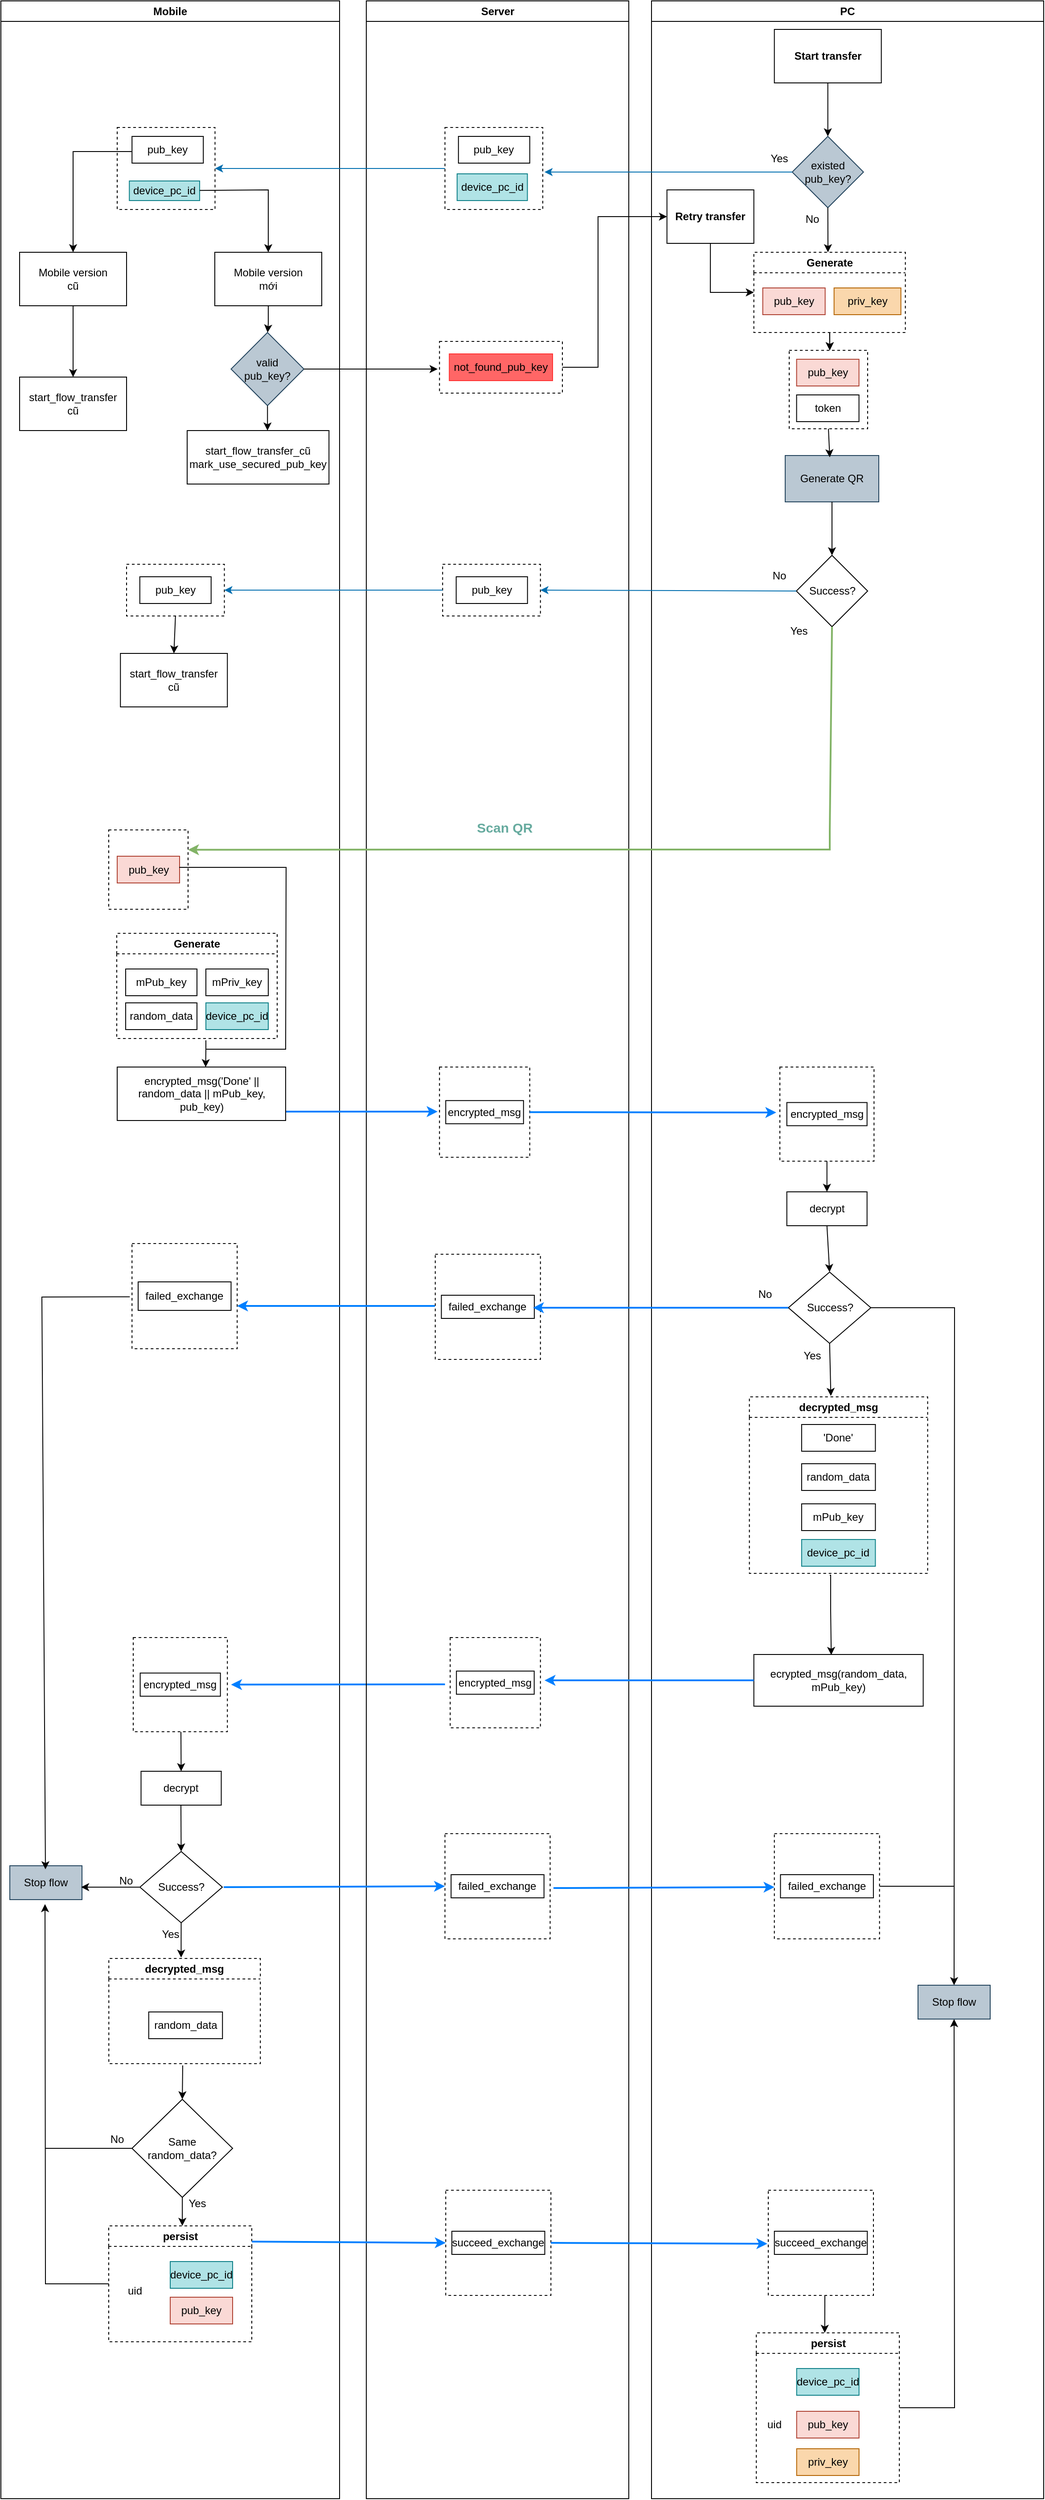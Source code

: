 <mxfile version="21.3.8" type="github">
  <diagram name="Page-1" id="N9Y60iSxj3GCSwu--n6d">
    <mxGraphModel dx="1247" dy="664" grid="1" gridSize="10" guides="1" tooltips="1" connect="1" arrows="1" fold="1" page="1" pageScale="1" pageWidth="850" pageHeight="1100" math="0" shadow="0">
      <root>
        <mxCell id="0" />
        <mxCell id="1" parent="0" />
        <mxCell id="kyeIvbU6v8zzzXoFyVYG-1" value="Mobile" style="swimlane;whiteSpace=wrap" vertex="1" parent="1">
          <mxGeometry x="30" y="128" width="380" height="2802" as="geometry" />
        </mxCell>
        <mxCell id="kyeIvbU6v8zzzXoFyVYG-2" value="" style="whiteSpace=wrap;html=1;aspect=fixed;dashed=1;" vertex="1" parent="kyeIvbU6v8zzzXoFyVYG-1">
          <mxGeometry x="121" y="930" width="89" height="89" as="geometry" />
        </mxCell>
        <mxCell id="kyeIvbU6v8zzzXoFyVYG-4" value="pub_key" style="rounded=0;whiteSpace=wrap;html=1;fillColor=#fad9d5;strokeColor=#ae4132;" vertex="1" parent="kyeIvbU6v8zzzXoFyVYG-1">
          <mxGeometry x="130.5" y="959.5" width="70" height="30" as="geometry" />
        </mxCell>
        <mxCell id="kyeIvbU6v8zzzXoFyVYG-5" value="Generate" style="swimlane;whiteSpace=wrap;html=1;dashed=1;" vertex="1" parent="kyeIvbU6v8zzzXoFyVYG-1">
          <mxGeometry x="130" y="1046" width="180" height="118" as="geometry">
            <mxRectangle x="50" y="112" width="90" height="30" as="alternateBounds" />
          </mxGeometry>
        </mxCell>
        <mxCell id="kyeIvbU6v8zzzXoFyVYG-6" value="mPub_key" style="rounded=0;whiteSpace=wrap;html=1;" vertex="1" parent="kyeIvbU6v8zzzXoFyVYG-5">
          <mxGeometry x="10" y="40" width="80" height="30" as="geometry" />
        </mxCell>
        <mxCell id="kyeIvbU6v8zzzXoFyVYG-7" value="mPriv_key" style="rounded=0;whiteSpace=wrap;html=1;" vertex="1" parent="kyeIvbU6v8zzzXoFyVYG-5">
          <mxGeometry x="100" y="40" width="70" height="30" as="geometry" />
        </mxCell>
        <mxCell id="kyeIvbU6v8zzzXoFyVYG-8" value="random_data" style="rounded=0;whiteSpace=wrap;html=1;" vertex="1" parent="kyeIvbU6v8zzzXoFyVYG-5">
          <mxGeometry x="10" y="78" width="80" height="30" as="geometry" />
        </mxCell>
        <mxCell id="kyeIvbU6v8zzzXoFyVYG-9" value="device_pc_id" style="rounded=0;whiteSpace=wrap;html=1;fillColor=#b0e3e6;strokeColor=#0e8088;" vertex="1" parent="kyeIvbU6v8zzzXoFyVYG-5">
          <mxGeometry x="100" y="78" width="70" height="30" as="geometry" />
        </mxCell>
        <mxCell id="kyeIvbU6v8zzzXoFyVYG-12" value="encrypted_msg(&#39;Done&#39; || random_data || mPub_key, pub_key)" style="rounded=0;whiteSpace=wrap;html=1;" vertex="1" parent="kyeIvbU6v8zzzXoFyVYG-1">
          <mxGeometry x="130.5" y="1196" width="189" height="60" as="geometry" />
        </mxCell>
        <mxCell id="kyeIvbU6v8zzzXoFyVYG-13" value="" style="endArrow=classic;html=1;rounded=0;entryX=0.525;entryY=0.003;entryDx=0;entryDy=0;entryPerimeter=0;" edge="1" parent="kyeIvbU6v8zzzXoFyVYG-1" target="kyeIvbU6v8zzzXoFyVYG-12">
          <mxGeometry width="50" height="50" relative="1" as="geometry">
            <mxPoint x="230" y="1166" as="sourcePoint" />
            <mxPoint x="380" y="1126" as="targetPoint" />
            <Array as="points">
              <mxPoint x="230" y="1176" />
            </Array>
          </mxGeometry>
        </mxCell>
        <mxCell id="kyeIvbU6v8zzzXoFyVYG-14" value="" style="endArrow=none;html=1;rounded=0;" edge="1" parent="kyeIvbU6v8zzzXoFyVYG-1">
          <mxGeometry width="50" height="50" relative="1" as="geometry">
            <mxPoint x="200" y="972" as="sourcePoint" />
            <mxPoint x="230" y="1176" as="targetPoint" />
            <Array as="points">
              <mxPoint x="320" y="972" />
              <mxPoint x="319.5" y="1176" />
            </Array>
          </mxGeometry>
        </mxCell>
        <mxCell id="kyeIvbU6v8zzzXoFyVYG-15" value="" style="whiteSpace=wrap;html=1;aspect=fixed;dashed=1;" vertex="1" parent="kyeIvbU6v8zzzXoFyVYG-1">
          <mxGeometry x="147.12" y="1394" width="118" height="118" as="geometry" />
        </mxCell>
        <mxCell id="kyeIvbU6v8zzzXoFyVYG-16" value="failed_exchange" style="rounded=0;whiteSpace=wrap;html=1;" vertex="1" parent="kyeIvbU6v8zzzXoFyVYG-1">
          <mxGeometry x="154" y="1437" width="104.25" height="32" as="geometry" />
        </mxCell>
        <mxCell id="kyeIvbU6v8zzzXoFyVYG-17" value="Stop flow" style="rounded=0;whiteSpace=wrap;html=1;fillColor=#bac8d3;strokeColor=#23445d;" vertex="1" parent="kyeIvbU6v8zzzXoFyVYG-1">
          <mxGeometry x="10" y="2092" width="81" height="38" as="geometry" />
        </mxCell>
        <mxCell id="kyeIvbU6v8zzzXoFyVYG-18" value="" style="endArrow=classic;html=1;rounded=0;exitX=-0.021;exitY=0.506;exitDx=0;exitDy=0;exitPerimeter=0;" edge="1" parent="kyeIvbU6v8zzzXoFyVYG-1" source="kyeIvbU6v8zzzXoFyVYG-15">
          <mxGeometry width="50" height="50" relative="1" as="geometry">
            <mxPoint x="141.99" y="1466" as="sourcePoint" />
            <mxPoint x="50" y="2096" as="targetPoint" />
            <Array as="points">
              <mxPoint x="45.99" y="1454" />
            </Array>
          </mxGeometry>
        </mxCell>
        <mxCell id="kyeIvbU6v8zzzXoFyVYG-19" value="" style="whiteSpace=wrap;html=1;aspect=fixed;dashed=1;" vertex="1" parent="kyeIvbU6v8zzzXoFyVYG-1">
          <mxGeometry x="148.49" y="1836" width="105.63" height="105.63" as="geometry" />
        </mxCell>
        <mxCell id="kyeIvbU6v8zzzXoFyVYG-20" value="encrypted_msg" style="rounded=0;whiteSpace=wrap;html=1;" vertex="1" parent="kyeIvbU6v8zzzXoFyVYG-1">
          <mxGeometry x="156.3" y="1875.82" width="90" height="26" as="geometry" />
        </mxCell>
        <mxCell id="kyeIvbU6v8zzzXoFyVYG-21" value="decrypt" style="rounded=0;whiteSpace=wrap;html=1;" vertex="1" parent="kyeIvbU6v8zzzXoFyVYG-1">
          <mxGeometry x="157.25" y="1986" width="90" height="38" as="geometry" />
        </mxCell>
        <mxCell id="kyeIvbU6v8zzzXoFyVYG-22" value="decrypted_msg" style="swimlane;whiteSpace=wrap;html=1;dashed=1;" vertex="1" parent="kyeIvbU6v8zzzXoFyVYG-1">
          <mxGeometry x="121.12" y="2196" width="170" height="118" as="geometry" />
        </mxCell>
        <mxCell id="kyeIvbU6v8zzzXoFyVYG-23" value="random_data" style="rounded=0;whiteSpace=wrap;html=1;" vertex="1" parent="kyeIvbU6v8zzzXoFyVYG-22">
          <mxGeometry x="44.75" y="60" width="82.75" height="30" as="geometry" />
        </mxCell>
        <mxCell id="kyeIvbU6v8zzzXoFyVYG-24" value="" style="endArrow=classic;html=1;rounded=0;entryX=0.5;entryY=0;entryDx=0;entryDy=0;" edge="1" parent="kyeIvbU6v8zzzXoFyVYG-22" target="kyeIvbU6v8zzzXoFyVYG-26">
          <mxGeometry width="50" height="50" relative="1" as="geometry">
            <mxPoint x="82.88" y="120" as="sourcePoint" />
            <mxPoint x="137.13" y="70" as="targetPoint" />
          </mxGeometry>
        </mxCell>
        <mxCell id="kyeIvbU6v8zzzXoFyVYG-25" value="Success?" style="rhombus;whiteSpace=wrap;html=1;" vertex="1" parent="kyeIvbU6v8zzzXoFyVYG-1">
          <mxGeometry x="156" y="2076" width="92.5" height="80" as="geometry" />
        </mxCell>
        <mxCell id="kyeIvbU6v8zzzXoFyVYG-26" value="Same random_data?" style="rhombus;whiteSpace=wrap;html=1;" vertex="1" parent="kyeIvbU6v8zzzXoFyVYG-1">
          <mxGeometry x="147.12" y="2354" width="112.88" height="110" as="geometry" />
        </mxCell>
        <mxCell id="kyeIvbU6v8zzzXoFyVYG-27" value="" style="endArrow=classic;html=1;rounded=0;entryX=0.5;entryY=0;entryDx=0;entryDy=0;" edge="1" parent="kyeIvbU6v8zzzXoFyVYG-1" target="kyeIvbU6v8zzzXoFyVYG-21">
          <mxGeometry width="50" height="50" relative="1" as="geometry">
            <mxPoint x="202" y="1942" as="sourcePoint" />
            <mxPoint x="254.12" y="1891.63" as="targetPoint" />
          </mxGeometry>
        </mxCell>
        <mxCell id="kyeIvbU6v8zzzXoFyVYG-28" value="" style="endArrow=classic;html=1;rounded=0;entryX=0.5;entryY=0;entryDx=0;entryDy=0;" edge="1" parent="kyeIvbU6v8zzzXoFyVYG-1" target="kyeIvbU6v8zzzXoFyVYG-25">
          <mxGeometry width="50" height="50" relative="1" as="geometry">
            <mxPoint x="201.99" y="2024" as="sourcePoint" />
            <mxPoint x="201.99" y="2068" as="targetPoint" />
          </mxGeometry>
        </mxCell>
        <mxCell id="kyeIvbU6v8zzzXoFyVYG-29" value="" style="endArrow=classic;html=1;rounded=0;exitX=0.5;exitY=1;exitDx=0;exitDy=0;entryX=0.477;entryY=-0.008;entryDx=0;entryDy=0;entryPerimeter=0;" edge="1" parent="kyeIvbU6v8zzzXoFyVYG-1" source="kyeIvbU6v8zzzXoFyVYG-25" target="kyeIvbU6v8zzzXoFyVYG-22">
          <mxGeometry width="50" height="50" relative="1" as="geometry">
            <mxPoint x="350" y="2236" as="sourcePoint" />
            <mxPoint x="400" y="2186" as="targetPoint" />
          </mxGeometry>
        </mxCell>
        <mxCell id="kyeIvbU6v8zzzXoFyVYG-30" value="" style="endArrow=classic;html=1;rounded=0;exitX=0;exitY=0.5;exitDx=0;exitDy=0;entryX=1;entryY=0.5;entryDx=0;entryDy=0;" edge="1" parent="kyeIvbU6v8zzzXoFyVYG-1" source="kyeIvbU6v8zzzXoFyVYG-25">
          <mxGeometry width="50" height="50" relative="1" as="geometry">
            <mxPoint x="260" y="2106" as="sourcePoint" />
            <mxPoint x="90" y="2116" as="targetPoint" />
          </mxGeometry>
        </mxCell>
        <mxCell id="kyeIvbU6v8zzzXoFyVYG-31" value="" style="endArrow=classic;html=1;rounded=0;strokeWidth=2;fillColor=#b1ddf0;strokeColor=#007FFF;" edge="1" parent="kyeIvbU6v8zzzXoFyVYG-1">
          <mxGeometry width="50" height="50" relative="1" as="geometry">
            <mxPoint x="498.25" y="1888.48" as="sourcePoint" />
            <mxPoint x="258.25" y="1888.82" as="targetPoint" />
          </mxGeometry>
        </mxCell>
        <mxCell id="kyeIvbU6v8zzzXoFyVYG-32" value="" style="endArrow=classic;html=1;rounded=0;entryX=0.5;entryY=0;entryDx=0;entryDy=0;exitX=0.5;exitY=1;exitDx=0;exitDy=0;" edge="1" parent="kyeIvbU6v8zzzXoFyVYG-1" source="kyeIvbU6v8zzzXoFyVYG-26">
          <mxGeometry width="50" height="50" relative="1" as="geometry">
            <mxPoint x="200" y="2466" as="sourcePoint" />
            <mxPoint x="203.56" y="2496" as="targetPoint" />
          </mxGeometry>
        </mxCell>
        <mxCell id="kyeIvbU6v8zzzXoFyVYG-33" value="Yes" style="text;html=1;align=center;verticalAlign=middle;resizable=0;points=[];autosize=1;strokeColor=none;fillColor=none;" vertex="1" parent="kyeIvbU6v8zzzXoFyVYG-1">
          <mxGeometry x="200" y="2456" width="40" height="30" as="geometry" />
        </mxCell>
        <mxCell id="kyeIvbU6v8zzzXoFyVYG-34" value="persist" style="swimlane;whiteSpace=wrap;html=1;dashed=1;" vertex="1" parent="kyeIvbU6v8zzzXoFyVYG-1">
          <mxGeometry x="121" y="2496" width="160.5" height="130" as="geometry" />
        </mxCell>
        <mxCell id="kyeIvbU6v8zzzXoFyVYG-35" value="device_pc_id" style="rounded=0;whiteSpace=wrap;html=1;fillColor=#b0e3e6;strokeColor=#0e8088;" vertex="1" parent="kyeIvbU6v8zzzXoFyVYG-34">
          <mxGeometry x="69" y="40" width="70" height="30" as="geometry" />
        </mxCell>
        <mxCell id="kyeIvbU6v8zzzXoFyVYG-36" value="pub_key" style="rounded=0;whiteSpace=wrap;html=1;fillColor=#fad9d5;strokeColor=#ae4132;" vertex="1" parent="kyeIvbU6v8zzzXoFyVYG-34">
          <mxGeometry x="69" y="80" width="70" height="30" as="geometry" />
        </mxCell>
        <mxCell id="kyeIvbU6v8zzzXoFyVYG-37" value="uid" style="text;html=1;align=center;verticalAlign=middle;resizable=0;points=[];autosize=1;strokeColor=none;fillColor=none;" vertex="1" parent="kyeIvbU6v8zzzXoFyVYG-34">
          <mxGeometry x="9" y="58" width="40" height="30" as="geometry" />
        </mxCell>
        <mxCell id="kyeIvbU6v8zzzXoFyVYG-38" value="" style="endArrow=classic;html=1;rounded=0;exitX=0;exitY=0.5;exitDx=0;exitDy=0;entryX=0.5;entryY=1;entryDx=0;entryDy=0;" edge="1" parent="kyeIvbU6v8zzzXoFyVYG-1" source="kyeIvbU6v8zzzXoFyVYG-34">
          <mxGeometry width="50" height="50" relative="1" as="geometry">
            <mxPoint x="360" y="2286" as="sourcePoint" />
            <mxPoint x="49.5" y="2135" as="targetPoint" />
            <Array as="points">
              <mxPoint x="50" y="2561" />
            </Array>
          </mxGeometry>
        </mxCell>
        <mxCell id="kyeIvbU6v8zzzXoFyVYG-141" value="" style="rounded=0;whiteSpace=wrap;html=1;dashed=1;" vertex="1" parent="kyeIvbU6v8zzzXoFyVYG-1">
          <mxGeometry x="130.5" y="142" width="109.75" height="92" as="geometry" />
        </mxCell>
        <mxCell id="kyeIvbU6v8zzzXoFyVYG-142" value="device_pc_id" style="rounded=0;whiteSpace=wrap;html=1;fillColor=#b0e3e6;strokeColor=#0e8088;" vertex="1" parent="kyeIvbU6v8zzzXoFyVYG-1">
          <mxGeometry x="144.13" y="202" width="78.88" height="22" as="geometry" />
        </mxCell>
        <mxCell id="kyeIvbU6v8zzzXoFyVYG-153" value="" style="edgeStyle=orthogonalEdgeStyle;rounded=0;orthogonalLoop=1;jettySize=auto;html=1;" edge="1" parent="kyeIvbU6v8zzzXoFyVYG-1" source="kyeIvbU6v8zzzXoFyVYG-151" target="kyeIvbU6v8zzzXoFyVYG-152">
          <mxGeometry relative="1" as="geometry" />
        </mxCell>
        <mxCell id="kyeIvbU6v8zzzXoFyVYG-151" value="Mobile version &lt;br&gt;cũ" style="rounded=0;whiteSpace=wrap;html=1;" vertex="1" parent="kyeIvbU6v8zzzXoFyVYG-1">
          <mxGeometry x="21" y="282" width="120" height="60" as="geometry" />
        </mxCell>
        <mxCell id="kyeIvbU6v8zzzXoFyVYG-152" value="start_flow_transfer&lt;br&gt;cũ" style="rounded=0;whiteSpace=wrap;html=1;" vertex="1" parent="kyeIvbU6v8zzzXoFyVYG-1">
          <mxGeometry x="21" y="422" width="120" height="60" as="geometry" />
        </mxCell>
        <mxCell id="kyeIvbU6v8zzzXoFyVYG-163" value="" style="edgeStyle=orthogonalEdgeStyle;rounded=0;orthogonalLoop=1;jettySize=auto;html=1;" edge="1" parent="kyeIvbU6v8zzzXoFyVYG-1" source="kyeIvbU6v8zzzXoFyVYG-154" target="kyeIvbU6v8zzzXoFyVYG-158">
          <mxGeometry relative="1" as="geometry" />
        </mxCell>
        <mxCell id="kyeIvbU6v8zzzXoFyVYG-154" value="Mobile version&lt;br&gt;mới" style="rounded=0;whiteSpace=wrap;html=1;" vertex="1" parent="kyeIvbU6v8zzzXoFyVYG-1">
          <mxGeometry x="240" y="282" width="120" height="60" as="geometry" />
        </mxCell>
        <mxCell id="kyeIvbU6v8zzzXoFyVYG-156" value="" style="endArrow=classic;html=1;rounded=0;entryX=0.5;entryY=0;entryDx=0;entryDy=0;exitX=0;exitY=0.5;exitDx=0;exitDy=0;" edge="1" parent="kyeIvbU6v8zzzXoFyVYG-1" target="kyeIvbU6v8zzzXoFyVYG-151">
          <mxGeometry width="50" height="50" relative="1" as="geometry">
            <mxPoint x="146.76" y="169" as="sourcePoint" />
            <mxPoint x="620" y="272" as="targetPoint" />
            <Array as="points">
              <mxPoint x="81" y="169" />
            </Array>
          </mxGeometry>
        </mxCell>
        <mxCell id="kyeIvbU6v8zzzXoFyVYG-157" value="" style="endArrow=classic;html=1;rounded=0;entryX=0.5;entryY=0;entryDx=0;entryDy=0;" edge="1" parent="kyeIvbU6v8zzzXoFyVYG-1" source="kyeIvbU6v8zzzXoFyVYG-142" target="kyeIvbU6v8zzzXoFyVYG-154">
          <mxGeometry width="50" height="50" relative="1" as="geometry">
            <mxPoint x="230" y="212" as="sourcePoint" />
            <mxPoint x="620" y="272" as="targetPoint" />
            <Array as="points">
              <mxPoint x="300" y="212" />
            </Array>
          </mxGeometry>
        </mxCell>
        <mxCell id="kyeIvbU6v8zzzXoFyVYG-166" value="" style="edgeStyle=orthogonalEdgeStyle;rounded=0;orthogonalLoop=1;jettySize=auto;html=1;" edge="1" parent="kyeIvbU6v8zzzXoFyVYG-1" source="kyeIvbU6v8zzzXoFyVYG-158" target="kyeIvbU6v8zzzXoFyVYG-165">
          <mxGeometry relative="1" as="geometry">
            <Array as="points">
              <mxPoint x="299" y="482" />
              <mxPoint x="299" y="482" />
            </Array>
          </mxGeometry>
        </mxCell>
        <mxCell id="kyeIvbU6v8zzzXoFyVYG-158" value="valid pub_key?" style="rhombus;whiteSpace=wrap;html=1;fillColor=#bac8d3;strokeColor=#23445d;" vertex="1" parent="kyeIvbU6v8zzzXoFyVYG-1">
          <mxGeometry x="258.25" y="372" width="81.75" height="82" as="geometry" />
        </mxCell>
        <mxCell id="kyeIvbU6v8zzzXoFyVYG-165" value="start_flow_transfer_cũ&lt;br&gt;mark_use_secured_pub_key" style="rounded=0;whiteSpace=wrap;html=1;align=center;" vertex="1" parent="kyeIvbU6v8zzzXoFyVYG-1">
          <mxGeometry x="209" y="482" width="159.12" height="60" as="geometry" />
        </mxCell>
        <mxCell id="kyeIvbU6v8zzzXoFyVYG-174" value="" style="rounded=0;whiteSpace=wrap;html=1;dashed=1;" vertex="1" parent="kyeIvbU6v8zzzXoFyVYG-1">
          <mxGeometry x="141" y="632" width="109.75" height="58" as="geometry" />
        </mxCell>
        <mxCell id="kyeIvbU6v8zzzXoFyVYG-177" value="pub_key" style="rounded=0;whiteSpace=wrap;html=1;" vertex="1" parent="kyeIvbU6v8zzzXoFyVYG-1">
          <mxGeometry x="147.12" y="152" width="80" height="30" as="geometry" />
        </mxCell>
        <mxCell id="kyeIvbU6v8zzzXoFyVYG-179" value="pub_key" style="rounded=0;whiteSpace=wrap;html=1;" vertex="1" parent="kyeIvbU6v8zzzXoFyVYG-1">
          <mxGeometry x="155.88" y="646" width="80" height="30" as="geometry" />
        </mxCell>
        <mxCell id="kyeIvbU6v8zzzXoFyVYG-181" value="start_flow_transfer&lt;br&gt;cũ" style="rounded=0;whiteSpace=wrap;html=1;" vertex="1" parent="kyeIvbU6v8zzzXoFyVYG-1">
          <mxGeometry x="134.12" y="732" width="120" height="60" as="geometry" />
        </mxCell>
        <mxCell id="kyeIvbU6v8zzzXoFyVYG-182" value="" style="endArrow=classic;html=1;rounded=0;exitX=0.5;exitY=1;exitDx=0;exitDy=0;entryX=0.5;entryY=0;entryDx=0;entryDy=0;" edge="1" parent="kyeIvbU6v8zzzXoFyVYG-1" source="kyeIvbU6v8zzzXoFyVYG-174" target="kyeIvbU6v8zzzXoFyVYG-181">
          <mxGeometry width="50" height="50" relative="1" as="geometry">
            <mxPoint x="510" y="802" as="sourcePoint" />
            <mxPoint x="560" y="752" as="targetPoint" />
          </mxGeometry>
        </mxCell>
        <mxCell id="kyeIvbU6v8zzzXoFyVYG-39" value="Server" style="swimlane;whiteSpace=wrap" vertex="1" parent="1">
          <mxGeometry x="440" y="128" width="294.5" height="2802" as="geometry">
            <mxRectangle x="444.5" y="128" width="80" height="30" as="alternateBounds" />
          </mxGeometry>
        </mxCell>
        <mxCell id="kyeIvbU6v8zzzXoFyVYG-44" value="Scan QR&amp;nbsp;" style="text;html=1;strokeColor=none;fillColor=none;align=center;verticalAlign=middle;whiteSpace=wrap;rounded=0;fontSize=15;fontStyle=1;fontColor=#67AB9F;" vertex="1" parent="kyeIvbU6v8zzzXoFyVYG-39">
          <mxGeometry x="120.37" y="912" width="75" height="30" as="geometry" />
        </mxCell>
        <mxCell id="kyeIvbU6v8zzzXoFyVYG-45" value="" style="whiteSpace=wrap;html=1;aspect=fixed;dashed=1;" vertex="1" parent="kyeIvbU6v8zzzXoFyVYG-39">
          <mxGeometry x="82.13" y="1196" width="101.25" height="101.25" as="geometry" />
        </mxCell>
        <mxCell id="kyeIvbU6v8zzzXoFyVYG-46" value="encrypted_msg" style="rounded=0;whiteSpace=wrap;html=1;" vertex="1" parent="kyeIvbU6v8zzzXoFyVYG-39">
          <mxGeometry x="89.13" y="1233.63" width="87.25" height="26" as="geometry" />
        </mxCell>
        <mxCell id="kyeIvbU6v8zzzXoFyVYG-47" value="" style="whiteSpace=wrap;html=1;aspect=fixed;dashed=1;" vertex="1" parent="kyeIvbU6v8zzzXoFyVYG-39">
          <mxGeometry x="77.37" y="1406" width="118" height="118" as="geometry" />
        </mxCell>
        <mxCell id="kyeIvbU6v8zzzXoFyVYG-48" value="failed_exchange" style="rounded=0;whiteSpace=wrap;html=1;" vertex="1" parent="kyeIvbU6v8zzzXoFyVYG-39">
          <mxGeometry x="84.24" y="1452" width="104.25" height="26" as="geometry" />
        </mxCell>
        <mxCell id="kyeIvbU6v8zzzXoFyVYG-49" value="" style="whiteSpace=wrap;html=1;aspect=fixed;dashed=1;" vertex="1" parent="kyeIvbU6v8zzzXoFyVYG-39">
          <mxGeometry x="94.12" y="1836" width="101.25" height="101.25" as="geometry" />
        </mxCell>
        <mxCell id="kyeIvbU6v8zzzXoFyVYG-50" value="encrypted_msg" style="rounded=0;whiteSpace=wrap;html=1;" vertex="1" parent="kyeIvbU6v8zzzXoFyVYG-39">
          <mxGeometry x="101.12" y="1873.63" width="87.25" height="26" as="geometry" />
        </mxCell>
        <mxCell id="kyeIvbU6v8zzzXoFyVYG-51" value="" style="whiteSpace=wrap;html=1;aspect=fixed;dashed=1;" vertex="1" parent="kyeIvbU6v8zzzXoFyVYG-39">
          <mxGeometry x="89.13" y="2456" width="118" height="118" as="geometry" />
        </mxCell>
        <mxCell id="kyeIvbU6v8zzzXoFyVYG-52" value="succeed_exchange" style="rounded=0;whiteSpace=wrap;html=1;" vertex="1" parent="kyeIvbU6v8zzzXoFyVYG-39">
          <mxGeometry x="96.0" y="2502" width="104.25" height="26" as="geometry" />
        </mxCell>
        <mxCell id="kyeIvbU6v8zzzXoFyVYG-53" value="" style="whiteSpace=wrap;html=1;aspect=fixed;dashed=1;" vertex="1" parent="kyeIvbU6v8zzzXoFyVYG-39">
          <mxGeometry x="88.25" y="2056" width="118" height="118" as="geometry" />
        </mxCell>
        <mxCell id="kyeIvbU6v8zzzXoFyVYG-54" value="failed_exchange" style="rounded=0;whiteSpace=wrap;html=1;" vertex="1" parent="kyeIvbU6v8zzzXoFyVYG-39">
          <mxGeometry x="95.12" y="2102" width="104.25" height="26" as="geometry" />
        </mxCell>
        <mxCell id="kyeIvbU6v8zzzXoFyVYG-137" value="" style="rounded=0;whiteSpace=wrap;html=1;dashed=1;" vertex="1" parent="kyeIvbU6v8zzzXoFyVYG-39">
          <mxGeometry x="88.25" y="142" width="109.75" height="92" as="geometry" />
        </mxCell>
        <mxCell id="kyeIvbU6v8zzzXoFyVYG-138" value="device_pc_id" style="rounded=0;whiteSpace=wrap;html=1;fillColor=#b0e3e6;strokeColor=#0e8088;" vertex="1" parent="kyeIvbU6v8zzzXoFyVYG-39">
          <mxGeometry x="101.88" y="194" width="78.88" height="30" as="geometry" />
        </mxCell>
        <mxCell id="kyeIvbU6v8zzzXoFyVYG-159" value="" style="rounded=0;whiteSpace=wrap;html=1;dashed=1;" vertex="1" parent="kyeIvbU6v8zzzXoFyVYG-39">
          <mxGeometry x="82.13" y="382" width="137.87" height="58" as="geometry" />
        </mxCell>
        <mxCell id="kyeIvbU6v8zzzXoFyVYG-161" value="not_found_pub_key" style="rounded=0;whiteSpace=wrap;html=1;fillColor=#FF6666;strokeColor=#FF3333;" vertex="1" parent="kyeIvbU6v8zzzXoFyVYG-39">
          <mxGeometry x="93.12" y="396" width="115.88" height="30" as="geometry" />
        </mxCell>
        <mxCell id="kyeIvbU6v8zzzXoFyVYG-171" value="" style="rounded=0;whiteSpace=wrap;html=1;dashed=1;" vertex="1" parent="kyeIvbU6v8zzzXoFyVYG-39">
          <mxGeometry x="85.62" y="632" width="109.75" height="58" as="geometry" />
        </mxCell>
        <mxCell id="kyeIvbU6v8zzzXoFyVYG-176" value="pub_key" style="rounded=0;whiteSpace=wrap;html=1;" vertex="1" parent="kyeIvbU6v8zzzXoFyVYG-39">
          <mxGeometry x="103.38" y="152" width="80" height="30" as="geometry" />
        </mxCell>
        <mxCell id="kyeIvbU6v8zzzXoFyVYG-178" value="pub_key" style="rounded=0;whiteSpace=wrap;html=1;" vertex="1" parent="kyeIvbU6v8zzzXoFyVYG-39">
          <mxGeometry x="100.85" y="646" width="80" height="30" as="geometry" />
        </mxCell>
        <mxCell id="kyeIvbU6v8zzzXoFyVYG-55" value="PC" style="swimlane;whiteSpace=wrap" vertex="1" parent="1">
          <mxGeometry x="760" y="128" width="440" height="2802" as="geometry" />
        </mxCell>
        <mxCell id="kyeIvbU6v8zzzXoFyVYG-57" value="Generate" style="swimlane;whiteSpace=wrap;html=1;dashed=1;" vertex="1" parent="kyeIvbU6v8zzzXoFyVYG-55">
          <mxGeometry x="114.83" y="282" width="170" height="90" as="geometry">
            <mxRectangle x="50" y="112" width="90" height="30" as="alternateBounds" />
          </mxGeometry>
        </mxCell>
        <mxCell id="kyeIvbU6v8zzzXoFyVYG-58" value="pub_key" style="rounded=0;whiteSpace=wrap;html=1;fillColor=#fad9d5;strokeColor=#ae4132;" vertex="1" parent="kyeIvbU6v8zzzXoFyVYG-57">
          <mxGeometry x="10" y="40" width="70" height="30" as="geometry" />
        </mxCell>
        <mxCell id="kyeIvbU6v8zzzXoFyVYG-59" value="priv_key" style="rounded=0;whiteSpace=wrap;html=1;fillColor=#fad7ac;strokeColor=#b46504;" vertex="1" parent="kyeIvbU6v8zzzXoFyVYG-57">
          <mxGeometry x="90" y="40" width="75" height="30" as="geometry" />
        </mxCell>
        <mxCell id="kyeIvbU6v8zzzXoFyVYG-79" value="" style="edgeStyle=orthogonalEdgeStyle;rounded=0;orthogonalLoop=1;jettySize=auto;html=1;entryX=0.457;entryY=0.009;entryDx=0;entryDy=0;entryPerimeter=0;" edge="1" parent="kyeIvbU6v8zzzXoFyVYG-55" target="kyeIvbU6v8zzzXoFyVYG-88">
          <mxGeometry relative="1" as="geometry">
            <mxPoint x="200" y="1766" as="sourcePoint" />
            <Array as="points">
              <mxPoint x="201" y="1766" />
              <mxPoint x="201" y="1806" />
              <mxPoint x="202" y="1806" />
            </Array>
          </mxGeometry>
        </mxCell>
        <mxCell id="kyeIvbU6v8zzzXoFyVYG-80" value="decrypted_msg" style="swimlane;whiteSpace=wrap;html=1;dashed=1;" vertex="1" parent="kyeIvbU6v8zzzXoFyVYG-55">
          <mxGeometry x="109.83" y="1566" width="200" height="198" as="geometry" />
        </mxCell>
        <mxCell id="kyeIvbU6v8zzzXoFyVYG-81" value="&#39;Done&#39;" style="rounded=0;whiteSpace=wrap;html=1;" vertex="1" parent="kyeIvbU6v8zzzXoFyVYG-80">
          <mxGeometry x="58.62" y="31" width="82.75" height="30" as="geometry" />
        </mxCell>
        <mxCell id="kyeIvbU6v8zzzXoFyVYG-82" value="random_data" style="rounded=0;whiteSpace=wrap;html=1;" vertex="1" parent="kyeIvbU6v8zzzXoFyVYG-80">
          <mxGeometry x="58.63" y="75" width="82.75" height="30" as="geometry" />
        </mxCell>
        <mxCell id="kyeIvbU6v8zzzXoFyVYG-83" value="mPub_key" style="rounded=0;whiteSpace=wrap;html=1;" vertex="1" parent="kyeIvbU6v8zzzXoFyVYG-80">
          <mxGeometry x="58.63" y="120" width="82.75" height="30" as="geometry" />
        </mxCell>
        <mxCell id="kyeIvbU6v8zzzXoFyVYG-84" value="device_pc_id" style="rounded=0;whiteSpace=wrap;html=1;fillColor=#b0e3e6;strokeColor=#0e8088;" vertex="1" parent="kyeIvbU6v8zzzXoFyVYG-80">
          <mxGeometry x="58.62" y="160" width="82.75" height="30" as="geometry" />
        </mxCell>
        <mxCell id="kyeIvbU6v8zzzXoFyVYG-85" value="Success?" style="rhombus;whiteSpace=wrap;html=1;" vertex="1" parent="kyeIvbU6v8zzzXoFyVYG-55">
          <mxGeometry x="153.58" y="1426" width="92.5" height="80" as="geometry" />
        </mxCell>
        <mxCell id="kyeIvbU6v8zzzXoFyVYG-86" value="decrypt" style="rounded=0;whiteSpace=wrap;html=1;" vertex="1" parent="kyeIvbU6v8zzzXoFyVYG-55">
          <mxGeometry x="151.84" y="1336" width="90" height="38" as="geometry" />
        </mxCell>
        <mxCell id="kyeIvbU6v8zzzXoFyVYG-87" value="" style="endArrow=classic;html=1;rounded=0;exitX=0;exitY=0.5;exitDx=0;exitDy=0;strokeWidth=2;fillColor=#b1ddf0;strokeColor=#007FFF;" edge="1" parent="kyeIvbU6v8zzzXoFyVYG-55" source="kyeIvbU6v8zzzXoFyVYG-85">
          <mxGeometry width="50" height="50" relative="1" as="geometry">
            <mxPoint x="101.99" y="1466" as="sourcePoint" />
            <mxPoint x="-133.01" y="1466" as="targetPoint" />
          </mxGeometry>
        </mxCell>
        <mxCell id="kyeIvbU6v8zzzXoFyVYG-88" value="ecrypted_msg(random_data, mPub_key)" style="whiteSpace=wrap;html=1;fontStyle=0;startSize=23;" vertex="1" parent="kyeIvbU6v8zzzXoFyVYG-55">
          <mxGeometry x="114.83" y="1855" width="190" height="58" as="geometry" />
        </mxCell>
        <mxCell id="kyeIvbU6v8zzzXoFyVYG-89" value="" style="endArrow=classic;html=1;rounded=0;strokeWidth=2;fillColor=#b1ddf0;strokeColor=#007FFF;exitX=0;exitY=0.5;exitDx=0;exitDy=0;" edge="1" parent="kyeIvbU6v8zzzXoFyVYG-55" source="kyeIvbU6v8zzzXoFyVYG-88">
          <mxGeometry width="50" height="50" relative="1" as="geometry">
            <mxPoint x="96.99" y="1886" as="sourcePoint" />
            <mxPoint x="-120" y="1884" as="targetPoint" />
          </mxGeometry>
        </mxCell>
        <mxCell id="kyeIvbU6v8zzzXoFyVYG-90" value="No" style="text;html=1;align=center;verticalAlign=middle;resizable=0;points=[];autosize=1;strokeColor=none;fillColor=none;" vertex="1" parent="kyeIvbU6v8zzzXoFyVYG-55">
          <mxGeometry x="106.99" y="1436" width="40" height="30" as="geometry" />
        </mxCell>
        <mxCell id="kyeIvbU6v8zzzXoFyVYG-91" value="" style="whiteSpace=wrap;html=1;aspect=fixed;dashed=1;" vertex="1" parent="kyeIvbU6v8zzzXoFyVYG-55">
          <mxGeometry x="144.03" y="1196" width="105.63" height="105.63" as="geometry" />
        </mxCell>
        <mxCell id="kyeIvbU6v8zzzXoFyVYG-92" value="encrypted_msg" style="rounded=0;whiteSpace=wrap;html=1;" vertex="1" parent="kyeIvbU6v8zzzXoFyVYG-55">
          <mxGeometry x="151.84" y="1235.81" width="90" height="26" as="geometry" />
        </mxCell>
        <mxCell id="kyeIvbU6v8zzzXoFyVYG-93" value="" style="whiteSpace=wrap;html=1;aspect=fixed;dashed=1;" vertex="1" parent="kyeIvbU6v8zzzXoFyVYG-55">
          <mxGeometry x="131.0" y="2456" width="118" height="118" as="geometry" />
        </mxCell>
        <mxCell id="kyeIvbU6v8zzzXoFyVYG-94" value="succeed_exchange" style="rounded=0;whiteSpace=wrap;html=1;" vertex="1" parent="kyeIvbU6v8zzzXoFyVYG-55">
          <mxGeometry x="137.87" y="2502" width="104.25" height="26" as="geometry" />
        </mxCell>
        <mxCell id="kyeIvbU6v8zzzXoFyVYG-95" value="" style="endArrow=classic;html=1;rounded=0;entryX=0.54;entryY=0;entryDx=0;entryDy=0;entryPerimeter=0;" edge="1" parent="kyeIvbU6v8zzzXoFyVYG-55">
          <mxGeometry width="50" height="50" relative="1" as="geometry">
            <mxPoint x="194.5" y="2574" as="sourcePoint" />
            <mxPoint x="194.36" y="2616" as="targetPoint" />
          </mxGeometry>
        </mxCell>
        <mxCell id="kyeIvbU6v8zzzXoFyVYG-96" value="" style="endArrow=classic;html=1;rounded=0;exitX=0.5;exitY=1;exitDx=0;exitDy=0;entryX=0.5;entryY=0;entryDx=0;entryDy=0;" edge="1" parent="kyeIvbU6v8zzzXoFyVYG-55" source="kyeIvbU6v8zzzXoFyVYG-91" target="kyeIvbU6v8zzzXoFyVYG-86">
          <mxGeometry width="50" height="50" relative="1" as="geometry">
            <mxPoint x="-210" y="1526" as="sourcePoint" />
            <mxPoint x="-160" y="1476" as="targetPoint" />
          </mxGeometry>
        </mxCell>
        <mxCell id="kyeIvbU6v8zzzXoFyVYG-97" value="" style="endArrow=classic;html=1;rounded=0;exitX=0.5;exitY=1;exitDx=0;exitDy=0;entryX=0.5;entryY=0;entryDx=0;entryDy=0;" edge="1" parent="kyeIvbU6v8zzzXoFyVYG-55" source="kyeIvbU6v8zzzXoFyVYG-86" target="kyeIvbU6v8zzzXoFyVYG-85">
          <mxGeometry width="50" height="50" relative="1" as="geometry">
            <mxPoint x="-210" y="1526" as="sourcePoint" />
            <mxPoint x="-160" y="1476" as="targetPoint" />
          </mxGeometry>
        </mxCell>
        <mxCell id="kyeIvbU6v8zzzXoFyVYG-98" value="" style="endArrow=classic;html=1;rounded=0;exitX=0.5;exitY=1;exitDx=0;exitDy=0;entryX=0.457;entryY=-0.005;entryDx=0;entryDy=0;entryPerimeter=0;" edge="1" parent="kyeIvbU6v8zzzXoFyVYG-55" source="kyeIvbU6v8zzzXoFyVYG-85" target="kyeIvbU6v8zzzXoFyVYG-80">
          <mxGeometry width="50" height="50" relative="1" as="geometry">
            <mxPoint x="-210" y="1526" as="sourcePoint" />
            <mxPoint x="-160" y="1476" as="targetPoint" />
          </mxGeometry>
        </mxCell>
        <mxCell id="kyeIvbU6v8zzzXoFyVYG-99" value="Yes" style="text;html=1;align=center;verticalAlign=middle;resizable=0;points=[];autosize=1;strokeColor=none;fillColor=none;" vertex="1" parent="kyeIvbU6v8zzzXoFyVYG-55">
          <mxGeometry x="160" y="1505" width="40" height="30" as="geometry" />
        </mxCell>
        <mxCell id="kyeIvbU6v8zzzXoFyVYG-100" value="" style="whiteSpace=wrap;html=1;aspect=fixed;dashed=1;" vertex="1" parent="kyeIvbU6v8zzzXoFyVYG-55">
          <mxGeometry x="137.84" y="2056" width="118" height="118" as="geometry" />
        </mxCell>
        <mxCell id="kyeIvbU6v8zzzXoFyVYG-101" value="failed_exchange" style="rounded=0;whiteSpace=wrap;html=1;" vertex="1" parent="kyeIvbU6v8zzzXoFyVYG-55">
          <mxGeometry x="144.71" y="2102" width="104.25" height="26" as="geometry" />
        </mxCell>
        <mxCell id="kyeIvbU6v8zzzXoFyVYG-102" value="Stop flow" style="rounded=0;whiteSpace=wrap;html=1;fillColor=#bac8d3;strokeColor=#23445d;" vertex="1" parent="kyeIvbU6v8zzzXoFyVYG-55">
          <mxGeometry x="299" y="2226" width="81" height="38" as="geometry" />
        </mxCell>
        <mxCell id="kyeIvbU6v8zzzXoFyVYG-103" value="" style="endArrow=classic;html=1;rounded=0;entryX=0.5;entryY=1;entryDx=0;entryDy=0;exitX=1;exitY=0.5;exitDx=0;exitDy=0;" edge="1" parent="kyeIvbU6v8zzzXoFyVYG-55" source="kyeIvbU6v8zzzXoFyVYG-105" target="kyeIvbU6v8zzzXoFyVYG-102">
          <mxGeometry width="50" height="50" relative="1" as="geometry">
            <mxPoint x="280" y="2639" as="sourcePoint" />
            <mxPoint x="-160" y="2326" as="targetPoint" />
            <Array as="points">
              <mxPoint x="340" y="2700" />
            </Array>
          </mxGeometry>
        </mxCell>
        <mxCell id="kyeIvbU6v8zzzXoFyVYG-104" value="" style="endArrow=classic;html=1;rounded=0;exitX=1;exitY=0.5;exitDx=0;exitDy=0;entryX=0.5;entryY=0;entryDx=0;entryDy=0;" edge="1" parent="kyeIvbU6v8zzzXoFyVYG-55" source="kyeIvbU6v8zzzXoFyVYG-85" target="kyeIvbU6v8zzzXoFyVYG-102">
          <mxGeometry width="50" height="50" relative="1" as="geometry">
            <mxPoint x="309.83" y="1796" as="sourcePoint" />
            <mxPoint x="359.83" y="1746" as="targetPoint" />
            <Array as="points">
              <mxPoint x="340" y="1466" />
            </Array>
          </mxGeometry>
        </mxCell>
        <mxCell id="kyeIvbU6v8zzzXoFyVYG-105" value="persist" style="swimlane;whiteSpace=wrap;html=1;dashed=1;" vertex="1" parent="kyeIvbU6v8zzzXoFyVYG-55">
          <mxGeometry x="117.59" y="2616" width="160.5" height="168" as="geometry" />
        </mxCell>
        <mxCell id="kyeIvbU6v8zzzXoFyVYG-106" value="device_pc_id" style="rounded=0;whiteSpace=wrap;html=1;fillColor=#b0e3e6;strokeColor=#0e8088;" vertex="1" parent="kyeIvbU6v8zzzXoFyVYG-105">
          <mxGeometry x="45.25" y="40" width="70" height="30" as="geometry" />
        </mxCell>
        <mxCell id="kyeIvbU6v8zzzXoFyVYG-107" value="pub_key" style="rounded=0;whiteSpace=wrap;html=1;fillColor=#fad9d5;strokeColor=#ae4132;" vertex="1" parent="kyeIvbU6v8zzzXoFyVYG-105">
          <mxGeometry x="45.25" y="88" width="70" height="30" as="geometry" />
        </mxCell>
        <mxCell id="kyeIvbU6v8zzzXoFyVYG-108" value="uid" style="text;html=1;strokeColor=none;fillColor=none;align=center;verticalAlign=middle;whiteSpace=wrap;rounded=0;" vertex="1" parent="kyeIvbU6v8zzzXoFyVYG-105">
          <mxGeometry x="-10" y="88" width="60" height="30" as="geometry" />
        </mxCell>
        <mxCell id="kyeIvbU6v8zzzXoFyVYG-135" value="priv_key" style="rounded=0;whiteSpace=wrap;html=1;fillColor=#fad7ac;strokeColor=#b46504;" vertex="1" parent="kyeIvbU6v8zzzXoFyVYG-105">
          <mxGeometry x="45.25" y="130" width="70" height="30" as="geometry" />
        </mxCell>
        <mxCell id="kyeIvbU6v8zzzXoFyVYG-122" value="existed pub_key?" style="rhombus;whiteSpace=wrap;html=1;fillColor=#bac8d3;strokeColor=#23445d;" vertex="1" parent="kyeIvbU6v8zzzXoFyVYG-55">
          <mxGeometry x="157.84" y="152" width="80" height="80" as="geometry" />
        </mxCell>
        <mxCell id="kyeIvbU6v8zzzXoFyVYG-124" value="" style="edgeStyle=orthogonalEdgeStyle;rounded=0;orthogonalLoop=1;jettySize=auto;html=1;" edge="1" parent="kyeIvbU6v8zzzXoFyVYG-55" source="kyeIvbU6v8zzzXoFyVYG-123" target="kyeIvbU6v8zzzXoFyVYG-122">
          <mxGeometry relative="1" as="geometry" />
        </mxCell>
        <mxCell id="kyeIvbU6v8zzzXoFyVYG-123" value="Start transfer" style="rounded=0;whiteSpace=wrap;html=1;fontStyle=1" vertex="1" parent="kyeIvbU6v8zzzXoFyVYG-55">
          <mxGeometry x="137.84" y="32" width="120" height="60" as="geometry" />
        </mxCell>
        <mxCell id="kyeIvbU6v8zzzXoFyVYG-127" value="Generate QR" style="rounded=0;whiteSpace=wrap;html=1;fillColor=#bac8d3;strokeColor=#23445d;" vertex="1" parent="kyeIvbU6v8zzzXoFyVYG-55">
          <mxGeometry x="150" y="510" width="105" height="52" as="geometry" />
        </mxCell>
        <mxCell id="kyeIvbU6v8zzzXoFyVYG-128" value="Success?" style="rhombus;whiteSpace=wrap;html=1;" vertex="1" parent="kyeIvbU6v8zzzXoFyVYG-55">
          <mxGeometry x="162.5" y="622" width="80" height="80" as="geometry" />
        </mxCell>
        <mxCell id="kyeIvbU6v8zzzXoFyVYG-130" value="" style="endArrow=classic;html=1;rounded=0;exitX=0.5;exitY=1;exitDx=0;exitDy=0;" edge="1" parent="kyeIvbU6v8zzzXoFyVYG-55" source="kyeIvbU6v8zzzXoFyVYG-122">
          <mxGeometry width="50" height="50" relative="1" as="geometry">
            <mxPoint x="196.08" y="232" as="sourcePoint" />
            <mxPoint x="198" y="282" as="targetPoint" />
          </mxGeometry>
        </mxCell>
        <mxCell id="kyeIvbU6v8zzzXoFyVYG-145" value="Yes" style="text;html=1;align=center;verticalAlign=middle;resizable=0;points=[];autosize=1;strokeColor=none;fillColor=none;" vertex="1" parent="kyeIvbU6v8zzzXoFyVYG-55">
          <mxGeometry x="122.5" y="162" width="40" height="30" as="geometry" />
        </mxCell>
        <mxCell id="kyeIvbU6v8zzzXoFyVYG-168" value="Retry transfer" style="rounded=0;whiteSpace=wrap;html=1;fontStyle=1" vertex="1" parent="kyeIvbU6v8zzzXoFyVYG-55">
          <mxGeometry x="17.33" y="212" width="97.5" height="60" as="geometry" />
        </mxCell>
        <mxCell id="kyeIvbU6v8zzzXoFyVYG-170" value="" style="endArrow=classic;html=1;rounded=0;exitX=0.5;exitY=1;exitDx=0;exitDy=0;entryX=0;entryY=0.5;entryDx=0;entryDy=0;" edge="1" parent="kyeIvbU6v8zzzXoFyVYG-55" source="kyeIvbU6v8zzzXoFyVYG-168" target="kyeIvbU6v8zzzXoFyVYG-57">
          <mxGeometry width="50" height="50" relative="1" as="geometry">
            <mxPoint x="-200" y="382" as="sourcePoint" />
            <mxPoint x="-150" y="332" as="targetPoint" />
            <Array as="points">
              <mxPoint x="66" y="327" />
            </Array>
          </mxGeometry>
        </mxCell>
        <mxCell id="kyeIvbU6v8zzzXoFyVYG-189" value="" style="endArrow=classic;html=1;rounded=0;exitX=0.5;exitY=1;exitDx=0;exitDy=0;entryX=0.5;entryY=0;entryDx=0;entryDy=0;" edge="1" parent="kyeIvbU6v8zzzXoFyVYG-55" source="kyeIvbU6v8zzzXoFyVYG-127" target="kyeIvbU6v8zzzXoFyVYG-128">
          <mxGeometry width="50" height="50" relative="1" as="geometry">
            <mxPoint x="-280" y="612" as="sourcePoint" />
            <mxPoint x="-230" y="562" as="targetPoint" />
          </mxGeometry>
        </mxCell>
        <mxCell id="kyeIvbU6v8zzzXoFyVYG-193" value="Yes" style="text;html=1;align=center;verticalAlign=middle;resizable=0;points=[];autosize=1;strokeColor=none;fillColor=none;" vertex="1" parent="kyeIvbU6v8zzzXoFyVYG-55">
          <mxGeometry x="144.71" y="692" width="40" height="30" as="geometry" />
        </mxCell>
        <mxCell id="kyeIvbU6v8zzzXoFyVYG-192" value="No" style="text;html=1;align=center;verticalAlign=middle;resizable=0;points=[];autosize=1;strokeColor=none;fillColor=none;" vertex="1" parent="kyeIvbU6v8zzzXoFyVYG-55">
          <mxGeometry x="122.5" y="630" width="40" height="30" as="geometry" />
        </mxCell>
        <mxCell id="kyeIvbU6v8zzzXoFyVYG-194" value="" style="whiteSpace=wrap;html=1;aspect=fixed;dashed=1;" vertex="1" parent="kyeIvbU6v8zzzXoFyVYG-55">
          <mxGeometry x="154.5" y="392" width="88" height="88" as="geometry" />
        </mxCell>
        <mxCell id="kyeIvbU6v8zzzXoFyVYG-195" value="pub_key" style="rounded=0;whiteSpace=wrap;html=1;fillColor=#fad9d5;strokeColor=#ae4132;" vertex="1" parent="kyeIvbU6v8zzzXoFyVYG-55">
          <mxGeometry x="162.79" y="402" width="70" height="30" as="geometry" />
        </mxCell>
        <mxCell id="kyeIvbU6v8zzzXoFyVYG-196" value="token" style="rounded=0;whiteSpace=wrap;html=1;" vertex="1" parent="kyeIvbU6v8zzzXoFyVYG-55">
          <mxGeometry x="162.79" y="442" width="70" height="30" as="geometry" />
        </mxCell>
        <mxCell id="kyeIvbU6v8zzzXoFyVYG-198" value="" style="endArrow=classic;html=1;rounded=0;exitX=0.5;exitY=1;exitDx=0;exitDy=0;" edge="1" parent="kyeIvbU6v8zzzXoFyVYG-55" source="kyeIvbU6v8zzzXoFyVYG-57">
          <mxGeometry width="50" height="50" relative="1" as="geometry">
            <mxPoint x="-280" y="692" as="sourcePoint" />
            <mxPoint x="200" y="392" as="targetPoint" />
          </mxGeometry>
        </mxCell>
        <mxCell id="kyeIvbU6v8zzzXoFyVYG-201" value="" style="endArrow=classic;html=1;rounded=0;exitX=0.5;exitY=1;exitDx=0;exitDy=0;" edge="1" parent="kyeIvbU6v8zzzXoFyVYG-55" source="kyeIvbU6v8zzzXoFyVYG-194">
          <mxGeometry width="50" height="50" relative="1" as="geometry">
            <mxPoint x="-280" y="692" as="sourcePoint" />
            <mxPoint x="200" y="512" as="targetPoint" />
          </mxGeometry>
        </mxCell>
        <mxCell id="kyeIvbU6v8zzzXoFyVYG-109" value="" style="endArrow=classic;html=1;rounded=0;strokeWidth=2;fillColor=#0050ef;strokeColor=#007FFF;fontColor=#007FFF;" edge="1" parent="1">
          <mxGeometry width="50" height="50" relative="1" as="geometry">
            <mxPoint x="350" y="1374" as="sourcePoint" />
            <mxPoint x="520" y="1374" as="targetPoint" />
          </mxGeometry>
        </mxCell>
        <mxCell id="kyeIvbU6v8zzzXoFyVYG-110" value="" style="endArrow=classic;html=1;rounded=0;strokeWidth=2;fillColor=#0050ef;strokeColor=#007FFF;exitX=1;exitY=0.5;exitDx=0;exitDy=0;" edge="1" parent="1" source="kyeIvbU6v8zzzXoFyVYG-45">
          <mxGeometry width="50" height="50" relative="1" as="geometry">
            <mxPoint x="630" y="1374" as="sourcePoint" />
            <mxPoint x="900" y="1375" as="targetPoint" />
          </mxGeometry>
        </mxCell>
        <mxCell id="kyeIvbU6v8zzzXoFyVYG-111" value="" style="endArrow=classic;html=1;rounded=0;strokeColor=#007FFF;strokeWidth=2;" edge="1" parent="1">
          <mxGeometry width="50" height="50" relative="1" as="geometry">
            <mxPoint x="516.99" y="1592" as="sourcePoint" />
            <mxPoint x="294.99" y="1592" as="targetPoint" />
          </mxGeometry>
        </mxCell>
        <mxCell id="kyeIvbU6v8zzzXoFyVYG-112" value="No" style="text;html=1;align=center;verticalAlign=middle;resizable=0;points=[];autosize=1;strokeColor=none;fillColor=none;" vertex="1" parent="1">
          <mxGeometry x="150" y="2222" width="40" height="30" as="geometry" />
        </mxCell>
        <mxCell id="kyeIvbU6v8zzzXoFyVYG-113" value="Yes" style="text;html=1;align=center;verticalAlign=middle;resizable=0;points=[];autosize=1;strokeColor=none;fillColor=none;" vertex="1" parent="1">
          <mxGeometry x="200" y="2282" width="40" height="30" as="geometry" />
        </mxCell>
        <mxCell id="kyeIvbU6v8zzzXoFyVYG-114" value="" style="endArrow=none;html=1;rounded=0;exitX=0;exitY=0.5;exitDx=0;exitDy=0;" edge="1" parent="1" source="kyeIvbU6v8zzzXoFyVYG-26">
          <mxGeometry width="50" height="50" relative="1" as="geometry">
            <mxPoint x="330" y="2484" as="sourcePoint" />
            <mxPoint x="80" y="2537" as="targetPoint" />
          </mxGeometry>
        </mxCell>
        <mxCell id="kyeIvbU6v8zzzXoFyVYG-115" value="No" style="text;html=1;align=center;verticalAlign=middle;resizable=0;points=[];autosize=1;strokeColor=none;fillColor=none;" vertex="1" parent="1">
          <mxGeometry x="140" y="2512" width="40" height="30" as="geometry" />
        </mxCell>
        <mxCell id="kyeIvbU6v8zzzXoFyVYG-116" value="" style="endArrow=classic;html=1;rounded=0;entryX=0;entryY=0.5;entryDx=0;entryDy=0;strokeColor=#007FFF;strokeWidth=2;exitX=1.001;exitY=0.136;exitDx=0;exitDy=0;exitPerimeter=0;" edge="1" parent="1" source="kyeIvbU6v8zzzXoFyVYG-34" target="kyeIvbU6v8zzzXoFyVYG-51">
          <mxGeometry width="50" height="50" relative="1" as="geometry">
            <mxPoint x="330" y="2647" as="sourcePoint" />
            <mxPoint x="540" y="2444" as="targetPoint" />
          </mxGeometry>
        </mxCell>
        <mxCell id="kyeIvbU6v8zzzXoFyVYG-117" value="" style="endArrow=classic;html=1;rounded=0;exitX=1;exitY=0.5;exitDx=0;exitDy=0;strokeWidth=2;strokeColor=#007FFF;" edge="1" parent="1" source="kyeIvbU6v8zzzXoFyVYG-51">
          <mxGeometry width="50" height="50" relative="1" as="geometry">
            <mxPoint x="520" y="2654" as="sourcePoint" />
            <mxPoint x="890" y="2644" as="targetPoint" />
          </mxGeometry>
        </mxCell>
        <mxCell id="kyeIvbU6v8zzzXoFyVYG-118" value="" style="endArrow=classic;html=1;rounded=0;entryX=0;entryY=0.5;entryDx=0;entryDy=0;strokeWidth=2;strokeColor=#007FFF;" edge="1" parent="1" target="kyeIvbU6v8zzzXoFyVYG-53">
          <mxGeometry width="50" height="50" relative="1" as="geometry">
            <mxPoint x="280" y="2244" as="sourcePoint" />
            <mxPoint x="600" y="2094" as="targetPoint" />
          </mxGeometry>
        </mxCell>
        <mxCell id="kyeIvbU6v8zzzXoFyVYG-119" value="" style="endArrow=classic;html=1;rounded=0;entryX=0;entryY=0.5;entryDx=0;entryDy=0;strokeColor=#007FFF;strokeWidth=2;" edge="1" parent="1">
          <mxGeometry width="50" height="50" relative="1" as="geometry">
            <mxPoint x="650" y="2245" as="sourcePoint" />
            <mxPoint x="898" y="2244" as="targetPoint" />
          </mxGeometry>
        </mxCell>
        <mxCell id="kyeIvbU6v8zzzXoFyVYG-120" value="" style="endArrow=none;html=1;rounded=0;exitX=1;exitY=0.5;exitDx=0;exitDy=0;" edge="1" parent="1" source="kyeIvbU6v8zzzXoFyVYG-100">
          <mxGeometry width="50" height="50" relative="1" as="geometry">
            <mxPoint x="550" y="2364" as="sourcePoint" />
            <mxPoint x="1100" y="2243" as="targetPoint" />
          </mxGeometry>
        </mxCell>
        <mxCell id="kyeIvbU6v8zzzXoFyVYG-140" value="" style="endArrow=classic;html=1;rounded=0;exitX=0;exitY=0.5;exitDx=0;exitDy=0;fillColor=#1ba1e2;strokeColor=#006EAF;" edge="1" parent="1" source="kyeIvbU6v8zzzXoFyVYG-122">
          <mxGeometry width="50" height="50" relative="1" as="geometry">
            <mxPoint x="600" y="450" as="sourcePoint" />
            <mxPoint x="640" y="320" as="targetPoint" />
          </mxGeometry>
        </mxCell>
        <mxCell id="kyeIvbU6v8zzzXoFyVYG-146" value="No" style="text;html=1;align=center;verticalAlign=middle;resizable=0;points=[];autosize=1;strokeColor=none;fillColor=none;" vertex="1" parent="1">
          <mxGeometry x="920" y="358" width="40" height="30" as="geometry" />
        </mxCell>
        <mxCell id="kyeIvbU6v8zzzXoFyVYG-148" value="" style="endArrow=classic;html=1;rounded=0;exitX=0;exitY=0.5;exitDx=0;exitDy=0;entryX=1;entryY=0.5;entryDx=0;entryDy=0;fillColor=#1ba1e2;strokeColor=#006EAF;" edge="1" parent="1" source="kyeIvbU6v8zzzXoFyVYG-137" target="kyeIvbU6v8zzzXoFyVYG-141">
          <mxGeometry width="50" height="50" relative="1" as="geometry">
            <mxPoint x="600" y="450" as="sourcePoint" />
            <mxPoint x="650" y="400" as="targetPoint" />
          </mxGeometry>
        </mxCell>
        <mxCell id="kyeIvbU6v8zzzXoFyVYG-167" value="" style="endArrow=classic;html=1;rounded=0;exitX=1;exitY=0.5;exitDx=0;exitDy=0;" edge="1" parent="1" source="kyeIvbU6v8zzzXoFyVYG-158">
          <mxGeometry width="50" height="50" relative="1" as="geometry">
            <mxPoint x="470" y="460" as="sourcePoint" />
            <mxPoint x="520" y="541" as="targetPoint" />
          </mxGeometry>
        </mxCell>
        <mxCell id="kyeIvbU6v8zzzXoFyVYG-169" value="" style="endArrow=classic;html=1;rounded=0;exitX=1;exitY=0.5;exitDx=0;exitDy=0;entryX=0;entryY=0.5;entryDx=0;entryDy=0;" edge="1" parent="1" source="kyeIvbU6v8zzzXoFyVYG-159" target="kyeIvbU6v8zzzXoFyVYG-168">
          <mxGeometry width="50" height="50" relative="1" as="geometry">
            <mxPoint x="700" y="539" as="sourcePoint" />
            <mxPoint x="770" y="370" as="targetPoint" />
            <Array as="points">
              <mxPoint x="700" y="539" />
              <mxPoint x="700" y="370" />
            </Array>
          </mxGeometry>
        </mxCell>
        <mxCell id="kyeIvbU6v8zzzXoFyVYG-185" value="" style="endArrow=classic;html=1;rounded=0;exitX=0.5;exitY=1;exitDx=0;exitDy=0;entryX=1;entryY=0.25;entryDx=0;entryDy=0;strokeWidth=2;fillColor=#d5e8d4;gradientColor=#97d077;strokeColor=#82b366;" edge="1" parent="1" source="kyeIvbU6v8zzzXoFyVYG-128" target="kyeIvbU6v8zzzXoFyVYG-2">
          <mxGeometry width="50" height="50" relative="1" as="geometry">
            <mxPoint x="330" y="960" as="sourcePoint" />
            <mxPoint x="690" y="1060" as="targetPoint" />
            <Array as="points">
              <mxPoint x="960" y="1060" />
              <mxPoint x="960" y="1070" />
              <mxPoint x="960" y="1080" />
              <mxPoint x="610" y="1080" />
            </Array>
          </mxGeometry>
        </mxCell>
        <mxCell id="kyeIvbU6v8zzzXoFyVYG-190" value="" style="endArrow=classic;html=1;rounded=0;exitX=0;exitY=0.5;exitDx=0;exitDy=0;entryX=1;entryY=0.5;entryDx=0;entryDy=0;fillColor=#1ba1e2;strokeColor=#006EAF;" edge="1" parent="1" source="kyeIvbU6v8zzzXoFyVYG-128" target="kyeIvbU6v8zzzXoFyVYG-171">
          <mxGeometry width="50" height="50" relative="1" as="geometry">
            <mxPoint x="480" y="780" as="sourcePoint" />
            <mxPoint x="530" y="730" as="targetPoint" />
          </mxGeometry>
        </mxCell>
        <mxCell id="kyeIvbU6v8zzzXoFyVYG-191" value="" style="endArrow=classic;html=1;rounded=0;exitX=0;exitY=0.5;exitDx=0;exitDy=0;entryX=1;entryY=0.5;entryDx=0;entryDy=0;fillColor=#1ba1e2;strokeColor=#006EAF;" edge="1" parent="1" source="kyeIvbU6v8zzzXoFyVYG-171" target="kyeIvbU6v8zzzXoFyVYG-174">
          <mxGeometry width="50" height="50" relative="1" as="geometry">
            <mxPoint x="480" y="780" as="sourcePoint" />
            <mxPoint x="530" y="730" as="targetPoint" />
          </mxGeometry>
        </mxCell>
        <mxCell id="kyeIvbU6v8zzzXoFyVYG-199" value="" style="endArrow=classic;html=1;rounded=0;exitX=0.5;exitY=1;exitDx=0;exitDy=0;" edge="1" parent="1">
          <mxGeometry width="50" height="50" relative="1" as="geometry">
            <mxPoint x="960" y="500" as="sourcePoint" />
            <mxPoint x="960" y="520" as="targetPoint" />
          </mxGeometry>
        </mxCell>
      </root>
    </mxGraphModel>
  </diagram>
</mxfile>
